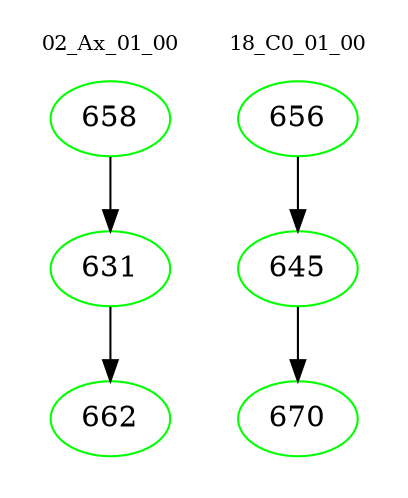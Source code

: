 digraph{
subgraph cluster_0 {
color = white
label = "02_Ax_01_00";
fontsize=10;
T0_658 [label="658", color="green"]
T0_658 -> T0_631 [color="black"]
T0_631 [label="631", color="green"]
T0_631 -> T0_662 [color="black"]
T0_662 [label="662", color="green"]
}
subgraph cluster_1 {
color = white
label = "18_C0_01_00";
fontsize=10;
T1_656 [label="656", color="green"]
T1_656 -> T1_645 [color="black"]
T1_645 [label="645", color="green"]
T1_645 -> T1_670 [color="black"]
T1_670 [label="670", color="green"]
}
}

